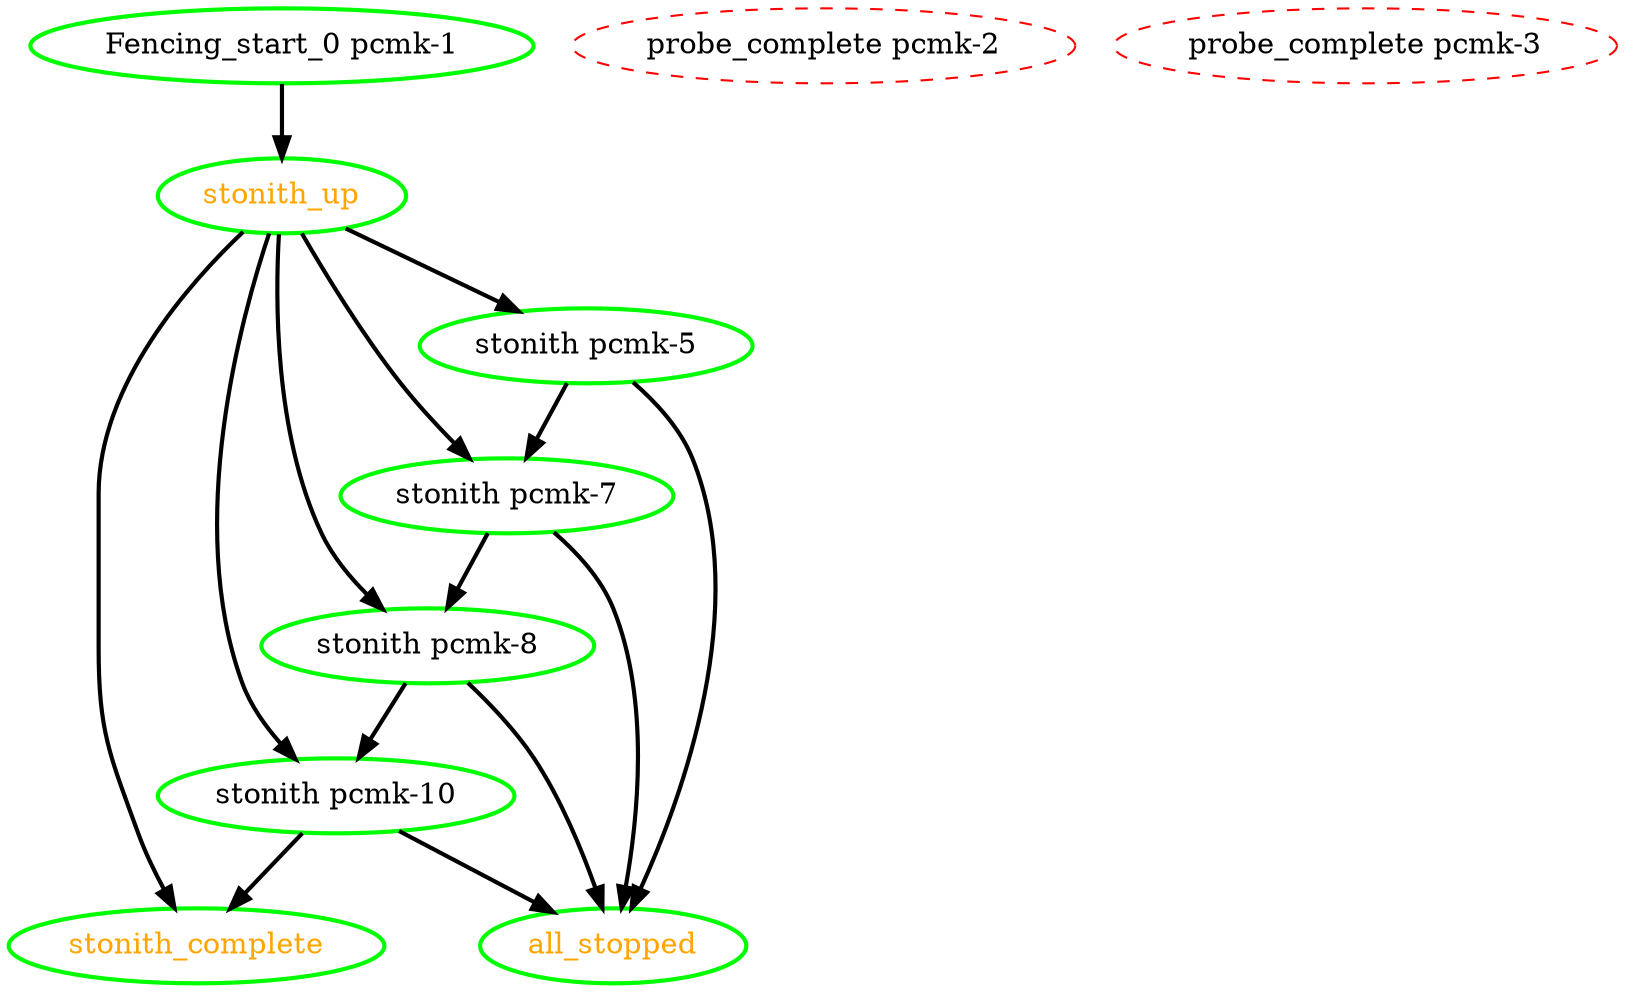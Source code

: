 digraph "g" {
"Fencing_start_0 pcmk-1" -> "stonith_up" [ style = bold]
"Fencing_start_0 pcmk-1" [ style=bold color="green" fontcolor="black"]
"all_stopped" [ style=bold color="green" fontcolor="orange"]
"probe_complete pcmk-2" [ style=dashed color="red" fontcolor="black"]
"probe_complete pcmk-3" [ style=dashed color="red" fontcolor="black"]
"stonith pcmk-10" -> "all_stopped" [ style = bold]
"stonith pcmk-10" -> "stonith_complete" [ style = bold]
"stonith pcmk-10" [ style=bold color="green" fontcolor="black"]
"stonith pcmk-5" -> "all_stopped" [ style = bold]
"stonith pcmk-5" -> "stonith pcmk-7" [ style = bold]
"stonith pcmk-5" [ style=bold color="green" fontcolor="black"]
"stonith pcmk-7" -> "all_stopped" [ style = bold]
"stonith pcmk-7" -> "stonith pcmk-8" [ style = bold]
"stonith pcmk-7" [ style=bold color="green" fontcolor="black"]
"stonith pcmk-8" -> "all_stopped" [ style = bold]
"stonith pcmk-8" -> "stonith pcmk-10" [ style = bold]
"stonith pcmk-8" [ style=bold color="green" fontcolor="black"]
"stonith_complete" [ style=bold color="green" fontcolor="orange"]
"stonith_up" -> "stonith pcmk-10" [ style = bold]
"stonith_up" -> "stonith pcmk-5" [ style = bold]
"stonith_up" -> "stonith pcmk-7" [ style = bold]
"stonith_up" -> "stonith pcmk-8" [ style = bold]
"stonith_up" -> "stonith_complete" [ style = bold]
"stonith_up" [ style=bold color="green" fontcolor="orange"]
}
